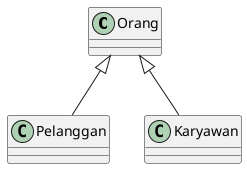 @startuml class generalization example
    class Orang {

    }

    class Pelanggan {

    }

    class Karyawan {

    }

    Orang <|-- Pelanggan
    Orang <|-- Karyawan
@enduml